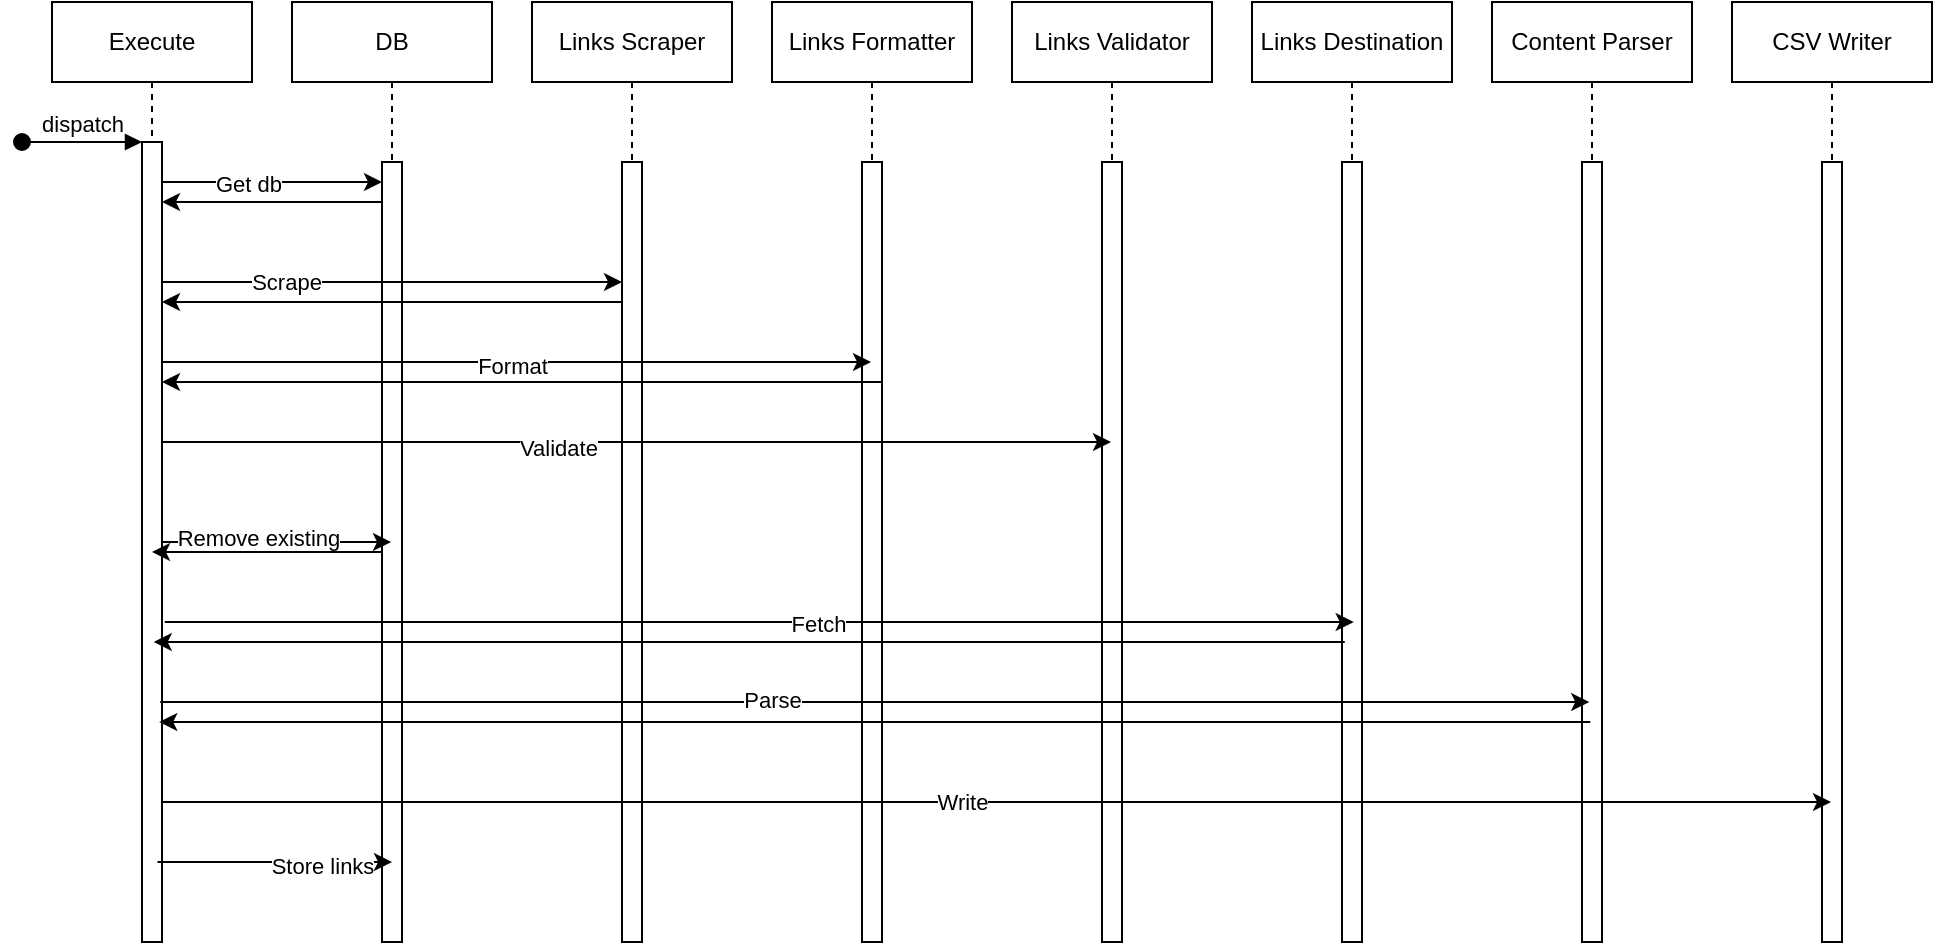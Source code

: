<mxfile version="22.0.8" type="device">
  <diagram name="Page-1" id="2YBvvXClWsGukQMizWep">
    <mxGraphModel dx="1434" dy="750" grid="1" gridSize="10" guides="1" tooltips="1" connect="1" arrows="1" fold="1" page="1" pageScale="1" pageWidth="850" pageHeight="1100" math="0" shadow="0">
      <root>
        <mxCell id="0" />
        <mxCell id="1" parent="0" />
        <mxCell id="aM9ryv3xv72pqoxQDRHE-1" value="Execute" style="shape=umlLifeline;perimeter=lifelinePerimeter;whiteSpace=wrap;html=1;container=0;dropTarget=0;collapsible=0;recursiveResize=0;outlineConnect=0;portConstraint=eastwest;newEdgeStyle={&quot;edgeStyle&quot;:&quot;elbowEdgeStyle&quot;,&quot;elbow&quot;:&quot;vertical&quot;,&quot;curved&quot;:0,&quot;rounded&quot;:0};" parent="1" vertex="1">
          <mxGeometry x="40" y="40" width="100" height="470" as="geometry" />
        </mxCell>
        <mxCell id="aM9ryv3xv72pqoxQDRHE-2" value="" style="html=1;points=[];perimeter=orthogonalPerimeter;outlineConnect=0;targetShapes=umlLifeline;portConstraint=eastwest;newEdgeStyle={&quot;edgeStyle&quot;:&quot;elbowEdgeStyle&quot;,&quot;elbow&quot;:&quot;vertical&quot;,&quot;curved&quot;:0,&quot;rounded&quot;:0};" parent="aM9ryv3xv72pqoxQDRHE-1" vertex="1">
          <mxGeometry x="45" y="70" width="10" height="400" as="geometry" />
        </mxCell>
        <mxCell id="aM9ryv3xv72pqoxQDRHE-3" value="dispatch" style="html=1;verticalAlign=bottom;startArrow=oval;endArrow=block;startSize=8;edgeStyle=elbowEdgeStyle;elbow=vertical;curved=0;rounded=0;" parent="aM9ryv3xv72pqoxQDRHE-1" target="aM9ryv3xv72pqoxQDRHE-2" edge="1">
          <mxGeometry relative="1" as="geometry">
            <mxPoint x="-15" y="70" as="sourcePoint" />
          </mxGeometry>
        </mxCell>
        <mxCell id="aM9ryv3xv72pqoxQDRHE-5" value="Links Scraper" style="shape=umlLifeline;perimeter=lifelinePerimeter;whiteSpace=wrap;html=1;container=0;dropTarget=0;collapsible=0;recursiveResize=0;outlineConnect=0;portConstraint=eastwest;newEdgeStyle={&quot;edgeStyle&quot;:&quot;elbowEdgeStyle&quot;,&quot;elbow&quot;:&quot;vertical&quot;,&quot;curved&quot;:0,&quot;rounded&quot;:0};" parent="1" vertex="1">
          <mxGeometry x="280" y="40" width="100" height="470" as="geometry" />
        </mxCell>
        <mxCell id="aM9ryv3xv72pqoxQDRHE-6" value="" style="html=1;points=[];perimeter=orthogonalPerimeter;outlineConnect=0;targetShapes=umlLifeline;portConstraint=eastwest;newEdgeStyle={&quot;edgeStyle&quot;:&quot;elbowEdgeStyle&quot;,&quot;elbow&quot;:&quot;vertical&quot;,&quot;curved&quot;:0,&quot;rounded&quot;:0};" parent="aM9ryv3xv72pqoxQDRHE-5" vertex="1">
          <mxGeometry x="45" y="80" width="10" height="390" as="geometry" />
        </mxCell>
        <mxCell id="RG3P2dhpjjreNSLqOTBS-2" value="Links Formatter" style="shape=umlLifeline;perimeter=lifelinePerimeter;whiteSpace=wrap;html=1;container=0;dropTarget=0;collapsible=0;recursiveResize=0;outlineConnect=0;portConstraint=eastwest;newEdgeStyle={&quot;edgeStyle&quot;:&quot;elbowEdgeStyle&quot;,&quot;elbow&quot;:&quot;vertical&quot;,&quot;curved&quot;:0,&quot;rounded&quot;:0};" vertex="1" parent="1">
          <mxGeometry x="400" y="40" width="100" height="470" as="geometry" />
        </mxCell>
        <mxCell id="RG3P2dhpjjreNSLqOTBS-3" value="" style="html=1;points=[];perimeter=orthogonalPerimeter;outlineConnect=0;targetShapes=umlLifeline;portConstraint=eastwest;newEdgeStyle={&quot;edgeStyle&quot;:&quot;elbowEdgeStyle&quot;,&quot;elbow&quot;:&quot;vertical&quot;,&quot;curved&quot;:0,&quot;rounded&quot;:0};" vertex="1" parent="RG3P2dhpjjreNSLqOTBS-2">
          <mxGeometry x="45" y="80" width="10" height="390" as="geometry" />
        </mxCell>
        <mxCell id="RG3P2dhpjjreNSLqOTBS-4" value="Links Validator" style="shape=umlLifeline;perimeter=lifelinePerimeter;whiteSpace=wrap;html=1;container=0;dropTarget=0;collapsible=0;recursiveResize=0;outlineConnect=0;portConstraint=eastwest;newEdgeStyle={&quot;edgeStyle&quot;:&quot;elbowEdgeStyle&quot;,&quot;elbow&quot;:&quot;vertical&quot;,&quot;curved&quot;:0,&quot;rounded&quot;:0};" vertex="1" parent="1">
          <mxGeometry x="520" y="40" width="100" height="470" as="geometry" />
        </mxCell>
        <mxCell id="RG3P2dhpjjreNSLqOTBS-5" value="" style="html=1;points=[];perimeter=orthogonalPerimeter;outlineConnect=0;targetShapes=umlLifeline;portConstraint=eastwest;newEdgeStyle={&quot;edgeStyle&quot;:&quot;elbowEdgeStyle&quot;,&quot;elbow&quot;:&quot;vertical&quot;,&quot;curved&quot;:0,&quot;rounded&quot;:0};" vertex="1" parent="RG3P2dhpjjreNSLqOTBS-4">
          <mxGeometry x="45" y="80" width="10" height="390" as="geometry" />
        </mxCell>
        <mxCell id="RG3P2dhpjjreNSLqOTBS-8" value="Links Destination" style="shape=umlLifeline;perimeter=lifelinePerimeter;whiteSpace=wrap;html=1;container=0;dropTarget=0;collapsible=0;recursiveResize=0;outlineConnect=0;portConstraint=eastwest;newEdgeStyle={&quot;edgeStyle&quot;:&quot;elbowEdgeStyle&quot;,&quot;elbow&quot;:&quot;vertical&quot;,&quot;curved&quot;:0,&quot;rounded&quot;:0};" vertex="1" parent="1">
          <mxGeometry x="640" y="40" width="100" height="470" as="geometry" />
        </mxCell>
        <mxCell id="RG3P2dhpjjreNSLqOTBS-9" value="" style="html=1;points=[];perimeter=orthogonalPerimeter;outlineConnect=0;targetShapes=umlLifeline;portConstraint=eastwest;newEdgeStyle={&quot;edgeStyle&quot;:&quot;elbowEdgeStyle&quot;,&quot;elbow&quot;:&quot;vertical&quot;,&quot;curved&quot;:0,&quot;rounded&quot;:0};" vertex="1" parent="RG3P2dhpjjreNSLqOTBS-8">
          <mxGeometry x="45" y="80" width="10" height="390" as="geometry" />
        </mxCell>
        <mxCell id="RG3P2dhpjjreNSLqOTBS-14" value="Content Parser" style="shape=umlLifeline;perimeter=lifelinePerimeter;whiteSpace=wrap;html=1;container=0;dropTarget=0;collapsible=0;recursiveResize=0;outlineConnect=0;portConstraint=eastwest;newEdgeStyle={&quot;edgeStyle&quot;:&quot;elbowEdgeStyle&quot;,&quot;elbow&quot;:&quot;vertical&quot;,&quot;curved&quot;:0,&quot;rounded&quot;:0};" vertex="1" parent="1">
          <mxGeometry x="760" y="40" width="100" height="470" as="geometry" />
        </mxCell>
        <mxCell id="RG3P2dhpjjreNSLqOTBS-15" value="" style="html=1;points=[];perimeter=orthogonalPerimeter;outlineConnect=0;targetShapes=umlLifeline;portConstraint=eastwest;newEdgeStyle={&quot;edgeStyle&quot;:&quot;elbowEdgeStyle&quot;,&quot;elbow&quot;:&quot;vertical&quot;,&quot;curved&quot;:0,&quot;rounded&quot;:0};" vertex="1" parent="RG3P2dhpjjreNSLqOTBS-14">
          <mxGeometry x="45" y="80" width="10" height="390" as="geometry" />
        </mxCell>
        <mxCell id="RG3P2dhpjjreNSLqOTBS-20" value="DB" style="shape=umlLifeline;perimeter=lifelinePerimeter;whiteSpace=wrap;html=1;container=0;dropTarget=0;collapsible=0;recursiveResize=0;outlineConnect=0;portConstraint=eastwest;newEdgeStyle={&quot;edgeStyle&quot;:&quot;elbowEdgeStyle&quot;,&quot;elbow&quot;:&quot;vertical&quot;,&quot;curved&quot;:0,&quot;rounded&quot;:0};" vertex="1" parent="1">
          <mxGeometry x="160" y="40" width="100" height="470" as="geometry" />
        </mxCell>
        <mxCell id="RG3P2dhpjjreNSLqOTBS-21" value="" style="html=1;points=[];perimeter=orthogonalPerimeter;outlineConnect=0;targetShapes=umlLifeline;portConstraint=eastwest;newEdgeStyle={&quot;edgeStyle&quot;:&quot;elbowEdgeStyle&quot;,&quot;elbow&quot;:&quot;vertical&quot;,&quot;curved&quot;:0,&quot;rounded&quot;:0};" vertex="1" parent="RG3P2dhpjjreNSLqOTBS-20">
          <mxGeometry x="45" y="80" width="10" height="390" as="geometry" />
        </mxCell>
        <mxCell id="RG3P2dhpjjreNSLqOTBS-25" value="" style="edgeStyle=elbowEdgeStyle;rounded=0;orthogonalLoop=1;jettySize=auto;html=1;elbow=vertical;curved=0;" edge="1" parent="1">
          <mxGeometry relative="1" as="geometry">
            <mxPoint x="95" y="180" as="sourcePoint" />
            <mxPoint x="325" y="180" as="targetPoint" />
            <Array as="points">
              <mxPoint x="210" y="180" />
            </Array>
          </mxGeometry>
        </mxCell>
        <mxCell id="RG3P2dhpjjreNSLqOTBS-50" value="Scrape" style="edgeLabel;html=1;align=center;verticalAlign=middle;resizable=0;points=[];" vertex="1" connectable="0" parent="RG3P2dhpjjreNSLqOTBS-25">
          <mxGeometry x="-0.461" relative="1" as="geometry">
            <mxPoint as="offset" />
          </mxGeometry>
        </mxCell>
        <mxCell id="RG3P2dhpjjreNSLqOTBS-45" value="" style="edgeStyle=elbowEdgeStyle;rounded=0;orthogonalLoop=1;jettySize=auto;html=1;elbow=vertical;curved=0;" edge="1" parent="1" source="aM9ryv3xv72pqoxQDRHE-2" target="RG3P2dhpjjreNSLqOTBS-21">
          <mxGeometry relative="1" as="geometry">
            <Array as="points">
              <mxPoint x="150" y="130" />
            </Array>
          </mxGeometry>
        </mxCell>
        <mxCell id="RG3P2dhpjjreNSLqOTBS-46" value="Get db" style="edgeLabel;html=1;align=center;verticalAlign=middle;resizable=0;points=[];" vertex="1" connectable="0" parent="RG3P2dhpjjreNSLqOTBS-45">
          <mxGeometry x="-0.218" y="-1" relative="1" as="geometry">
            <mxPoint as="offset" />
          </mxGeometry>
        </mxCell>
        <mxCell id="RG3P2dhpjjreNSLqOTBS-47" style="edgeStyle=elbowEdgeStyle;rounded=0;orthogonalLoop=1;jettySize=auto;html=1;elbow=vertical;curved=0;" edge="1" parent="1" source="RG3P2dhpjjreNSLqOTBS-21" target="aM9ryv3xv72pqoxQDRHE-2">
          <mxGeometry relative="1" as="geometry">
            <mxPoint x="150" y="150" as="targetPoint" />
            <Array as="points">
              <mxPoint x="150" y="140" />
            </Array>
          </mxGeometry>
        </mxCell>
        <mxCell id="RG3P2dhpjjreNSLqOTBS-54" style="edgeStyle=elbowEdgeStyle;rounded=0;orthogonalLoop=1;jettySize=auto;html=1;elbow=vertical;curved=0;" edge="1" parent="1">
          <mxGeometry relative="1" as="geometry">
            <mxPoint x="325" y="190" as="sourcePoint" />
            <mxPoint x="95" y="190" as="targetPoint" />
          </mxGeometry>
        </mxCell>
        <mxCell id="RG3P2dhpjjreNSLqOTBS-55" style="edgeStyle=elbowEdgeStyle;rounded=0;orthogonalLoop=1;jettySize=auto;html=1;elbow=horizontal;curved=0;" edge="1" parent="1" source="aM9ryv3xv72pqoxQDRHE-2" target="RG3P2dhpjjreNSLqOTBS-2">
          <mxGeometry relative="1" as="geometry">
            <Array as="points">
              <mxPoint x="248" y="220" />
            </Array>
          </mxGeometry>
        </mxCell>
        <mxCell id="RG3P2dhpjjreNSLqOTBS-58" value="Format" style="edgeLabel;html=1;align=center;verticalAlign=middle;resizable=0;points=[];" vertex="1" connectable="0" parent="RG3P2dhpjjreNSLqOTBS-55">
          <mxGeometry x="-0.013" y="-2" relative="1" as="geometry">
            <mxPoint as="offset" />
          </mxGeometry>
        </mxCell>
        <mxCell id="RG3P2dhpjjreNSLqOTBS-57" style="edgeStyle=elbowEdgeStyle;rounded=0;orthogonalLoop=1;jettySize=auto;html=1;elbow=vertical;curved=0;" edge="1" parent="1" target="aM9ryv3xv72pqoxQDRHE-2">
          <mxGeometry relative="1" as="geometry">
            <mxPoint x="455.5" y="230" as="sourcePoint" />
            <mxPoint x="100" y="230" as="targetPoint" />
          </mxGeometry>
        </mxCell>
        <mxCell id="RG3P2dhpjjreNSLqOTBS-59" style="edgeStyle=elbowEdgeStyle;rounded=0;orthogonalLoop=1;jettySize=auto;html=1;elbow=horizontal;curved=0;" edge="1" parent="1" source="aM9ryv3xv72pqoxQDRHE-2" target="RG3P2dhpjjreNSLqOTBS-4">
          <mxGeometry relative="1" as="geometry">
            <Array as="points">
              <mxPoint x="310" y="260" />
            </Array>
          </mxGeometry>
        </mxCell>
        <mxCell id="RG3P2dhpjjreNSLqOTBS-60" value="Validate" style="edgeLabel;html=1;align=center;verticalAlign=middle;resizable=0;points=[];" vertex="1" connectable="0" parent="RG3P2dhpjjreNSLqOTBS-59">
          <mxGeometry x="-0.165" y="-3" relative="1" as="geometry">
            <mxPoint as="offset" />
          </mxGeometry>
        </mxCell>
        <mxCell id="RG3P2dhpjjreNSLqOTBS-61" style="edgeStyle=elbowEdgeStyle;rounded=0;orthogonalLoop=1;jettySize=auto;html=1;elbow=horizontal;curved=0;" edge="1" parent="1">
          <mxGeometry relative="1" as="geometry">
            <mxPoint x="96.37" y="350" as="sourcePoint" />
            <mxPoint x="690.87" y="350" as="targetPoint" />
          </mxGeometry>
        </mxCell>
        <mxCell id="RG3P2dhpjjreNSLqOTBS-62" value="Fetch" style="edgeLabel;html=1;align=center;verticalAlign=middle;resizable=0;points=[];" vertex="1" connectable="0" parent="RG3P2dhpjjreNSLqOTBS-61">
          <mxGeometry x="0.097" y="-1" relative="1" as="geometry">
            <mxPoint as="offset" />
          </mxGeometry>
        </mxCell>
        <mxCell id="RG3P2dhpjjreNSLqOTBS-63" style="edgeStyle=elbowEdgeStyle;rounded=0;orthogonalLoop=1;jettySize=auto;html=1;elbow=vertical;curved=0;" edge="1" parent="1">
          <mxGeometry relative="1" as="geometry">
            <mxPoint x="686.37" y="360" as="sourcePoint" />
            <mxPoint x="90.87" y="360" as="targetPoint" />
          </mxGeometry>
        </mxCell>
        <mxCell id="RG3P2dhpjjreNSLqOTBS-64" style="edgeStyle=elbowEdgeStyle;rounded=0;orthogonalLoop=1;jettySize=auto;html=1;elbow=vertical;curved=0;" edge="1" parent="1">
          <mxGeometry relative="1" as="geometry">
            <mxPoint x="94.12" y="390" as="sourcePoint" />
            <mxPoint x="808.62" y="390" as="targetPoint" />
          </mxGeometry>
        </mxCell>
        <mxCell id="RG3P2dhpjjreNSLqOTBS-65" value="Parse" style="edgeLabel;html=1;align=center;verticalAlign=middle;resizable=0;points=[];" vertex="1" connectable="0" parent="RG3P2dhpjjreNSLqOTBS-64">
          <mxGeometry x="-0.143" y="1" relative="1" as="geometry">
            <mxPoint as="offset" />
          </mxGeometry>
        </mxCell>
        <mxCell id="RG3P2dhpjjreNSLqOTBS-66" style="edgeStyle=elbowEdgeStyle;rounded=0;orthogonalLoop=1;jettySize=auto;html=1;elbow=vertical;curved=0;" edge="1" parent="1">
          <mxGeometry relative="1" as="geometry">
            <mxPoint x="809.12" y="400" as="sourcePoint" />
            <mxPoint x="93.62" y="400" as="targetPoint" />
          </mxGeometry>
        </mxCell>
        <mxCell id="RG3P2dhpjjreNSLqOTBS-67" style="edgeStyle=elbowEdgeStyle;rounded=0;orthogonalLoop=1;jettySize=auto;html=1;elbow=vertical;curved=0;" edge="1" parent="1" source="aM9ryv3xv72pqoxQDRHE-2" target="RG3P2dhpjjreNSLqOTBS-20">
          <mxGeometry relative="1" as="geometry" />
        </mxCell>
        <mxCell id="RG3P2dhpjjreNSLqOTBS-68" value="Remove existing" style="edgeLabel;html=1;align=center;verticalAlign=middle;resizable=0;points=[];" vertex="1" connectable="0" parent="RG3P2dhpjjreNSLqOTBS-67">
          <mxGeometry x="-0.162" y="2" relative="1" as="geometry">
            <mxPoint as="offset" />
          </mxGeometry>
        </mxCell>
        <mxCell id="RG3P2dhpjjreNSLqOTBS-69" style="edgeStyle=elbowEdgeStyle;rounded=0;orthogonalLoop=1;jettySize=auto;html=1;elbow=vertical;curved=0;" edge="1" parent="1" source="RG3P2dhpjjreNSLqOTBS-21" target="aM9ryv3xv72pqoxQDRHE-1">
          <mxGeometry relative="1" as="geometry" />
        </mxCell>
        <mxCell id="RG3P2dhpjjreNSLqOTBS-70" value="CSV Writer" style="shape=umlLifeline;perimeter=lifelinePerimeter;whiteSpace=wrap;html=1;container=0;dropTarget=0;collapsible=0;recursiveResize=0;outlineConnect=0;portConstraint=eastwest;newEdgeStyle={&quot;edgeStyle&quot;:&quot;elbowEdgeStyle&quot;,&quot;elbow&quot;:&quot;vertical&quot;,&quot;curved&quot;:0,&quot;rounded&quot;:0};" vertex="1" parent="1">
          <mxGeometry x="880" y="40" width="100" height="470" as="geometry" />
        </mxCell>
        <mxCell id="RG3P2dhpjjreNSLqOTBS-71" value="" style="html=1;points=[];perimeter=orthogonalPerimeter;outlineConnect=0;targetShapes=umlLifeline;portConstraint=eastwest;newEdgeStyle={&quot;edgeStyle&quot;:&quot;elbowEdgeStyle&quot;,&quot;elbow&quot;:&quot;vertical&quot;,&quot;curved&quot;:0,&quot;rounded&quot;:0};" vertex="1" parent="RG3P2dhpjjreNSLqOTBS-70">
          <mxGeometry x="45" y="80" width="10" height="390" as="geometry" />
        </mxCell>
        <mxCell id="RG3P2dhpjjreNSLqOTBS-72" style="edgeStyle=elbowEdgeStyle;rounded=0;orthogonalLoop=1;jettySize=auto;html=1;elbow=vertical;curved=0;" edge="1" parent="1">
          <mxGeometry relative="1" as="geometry">
            <mxPoint x="95" y="440" as="sourcePoint" />
            <mxPoint x="929.5" y="440" as="targetPoint" />
          </mxGeometry>
        </mxCell>
        <mxCell id="RG3P2dhpjjreNSLqOTBS-73" value="Write" style="edgeLabel;html=1;align=center;verticalAlign=middle;resizable=0;points=[];" vertex="1" connectable="0" parent="RG3P2dhpjjreNSLqOTBS-72">
          <mxGeometry x="-0.041" relative="1" as="geometry">
            <mxPoint as="offset" />
          </mxGeometry>
        </mxCell>
        <mxCell id="RG3P2dhpjjreNSLqOTBS-76" style="edgeStyle=elbowEdgeStyle;rounded=0;orthogonalLoop=1;jettySize=auto;html=1;elbow=vertical;curved=0;" edge="1" parent="1">
          <mxGeometry relative="1" as="geometry">
            <mxPoint x="92.75" y="470" as="sourcePoint" />
            <mxPoint x="210" y="470" as="targetPoint" />
          </mxGeometry>
        </mxCell>
        <mxCell id="RG3P2dhpjjreNSLqOTBS-77" value="Store links" style="edgeLabel;html=1;align=center;verticalAlign=middle;resizable=0;points=[];" vertex="1" connectable="0" parent="RG3P2dhpjjreNSLqOTBS-76">
          <mxGeometry x="0.386" y="-2" relative="1" as="geometry">
            <mxPoint as="offset" />
          </mxGeometry>
        </mxCell>
      </root>
    </mxGraphModel>
  </diagram>
</mxfile>

